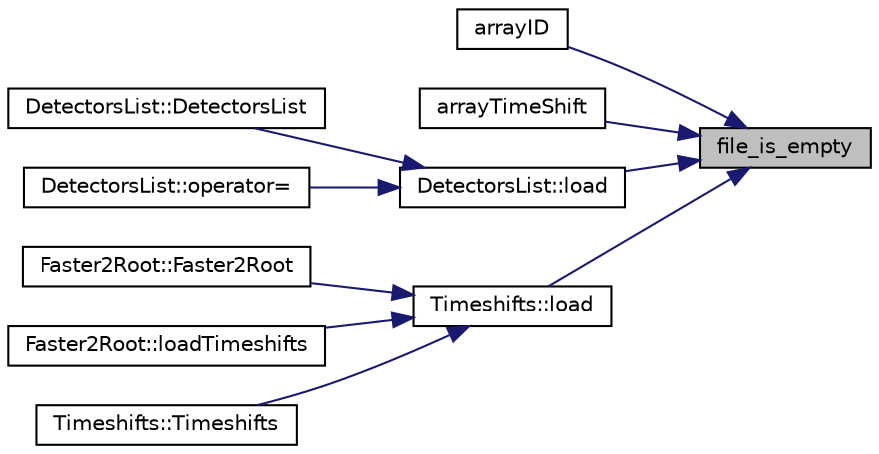 digraph "file_is_empty"
{
 // LATEX_PDF_SIZE
  edge [fontname="Helvetica",fontsize="10",labelfontname="Helvetica",labelfontsize="10"];
  node [fontname="Helvetica",fontsize="10",shape=record];
  rankdir="RL";
  Node1 [label="file_is_empty",height=0.2,width=0.4,color="black", fillcolor="grey75", style="filled", fontcolor="black",tooltip=" "];
  Node1 -> Node2 [dir="back",color="midnightblue",fontsize="10",style="solid",fontname="Helvetica"];
  Node2 [label="arrayID",height=0.2,width=0.4,color="black", fillcolor="white", style="filled",URL="$utils_8hpp.html#a15c1a93e8bf71223c3f90a21a924c07d",tooltip=" "];
  Node1 -> Node3 [dir="back",color="midnightblue",fontsize="10",style="solid",fontname="Helvetica"];
  Node3 [label="arrayTimeShift",height=0.2,width=0.4,color="black", fillcolor="white", style="filled",URL="$utils_8hpp.html#a319714ec82eca45d2fea1a12d7a35f40",tooltip=" "];
  Node1 -> Node4 [dir="back",color="midnightblue",fontsize="10",style="solid",fontname="Helvetica"];
  Node4 [label="DetectorsList::load",height=0.2,width=0.4,color="black", fillcolor="white", style="filled",URL="$class_detectors_list.html#a1a3c52730d4c53fd56ae8c57ac129645",tooltip=" "];
  Node4 -> Node5 [dir="back",color="midnightblue",fontsize="10",style="solid",fontname="Helvetica"];
  Node5 [label="DetectorsList::DetectorsList",height=0.2,width=0.4,color="black", fillcolor="white", style="filled",URL="$class_detectors_list.html#ac7e35847f792e8bd7cb4a6f0ea95e64e",tooltip=" "];
  Node4 -> Node6 [dir="back",color="midnightblue",fontsize="10",style="solid",fontname="Helvetica"];
  Node6 [label="DetectorsList::operator=",height=0.2,width=0.4,color="black", fillcolor="white", style="filled",URL="$class_detectors_list.html#a5c5e17a1c40f2d80b3d52d222d4f1370",tooltip=" "];
  Node1 -> Node7 [dir="back",color="midnightblue",fontsize="10",style="solid",fontname="Helvetica"];
  Node7 [label="Timeshifts::load",height=0.2,width=0.4,color="black", fillcolor="white", style="filled",URL="$class_timeshifts.html#a28163efe8d487669cf50d5f6e1060d71",tooltip="Use this method to load timeshifts from a .dT file."];
  Node7 -> Node8 [dir="back",color="midnightblue",fontsize="10",style="solid",fontname="Helvetica"];
  Node8 [label="Faster2Root::Faster2Root",height=0.2,width=0.4,color="black", fillcolor="white", style="filled",URL="$class_faster2_root.html#a931cf8ef7c2acab073b363893c65bffd",tooltip=" "];
  Node7 -> Node9 [dir="back",color="midnightblue",fontsize="10",style="solid",fontname="Helvetica"];
  Node9 [label="Faster2Root::loadTimeshifts",height=0.2,width=0.4,color="black", fillcolor="white", style="filled",URL="$class_faster2_root.html#acef0689ae63f98e97e34b231b52ecc24",tooltip=" "];
  Node7 -> Node10 [dir="back",color="midnightblue",fontsize="10",style="solid",fontname="Helvetica"];
  Node10 [label="Timeshifts::Timeshifts",height=0.2,width=0.4,color="black", fillcolor="white", style="filled",URL="$class_timeshifts.html#ae47e90a384a5dd891bdc5eed10450971",tooltip="Call the Timeshifts::load() method to load the timeshifts from a .dT file."];
}
